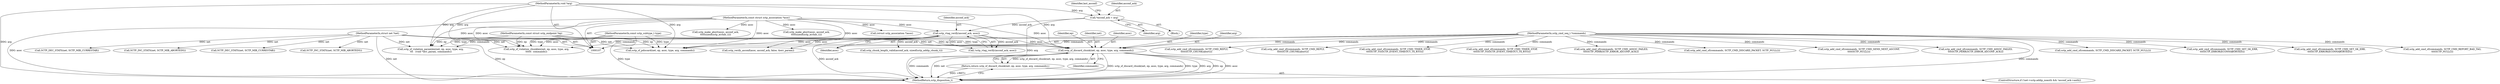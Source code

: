 digraph "0_linux_9de7922bc709eee2f609cd01d98aaedc4cf5ea74_2@pointer" {
"1000164" [label="(Call,sctp_sf_discard_chunk(net, ep, asoc, type, arg, commands))"];
"1000108" [label="(MethodParameterIn,struct net *net)"];
"1000109" [label="(MethodParameterIn,const struct sctp_endpoint *ep)"];
"1000135" [label="(Call,sctp_vtag_verify(asconf_ack, asoc))"];
"1000116" [label="(Call,*asconf_ack = arg)"];
"1000112" [label="(MethodParameterIn,void *arg)"];
"1000110" [label="(MethodParameterIn,const struct sctp_association *asoc)"];
"1000111" [label="(MethodParameterIn,const sctp_subtype_t type)"];
"1000113" [label="(MethodParameterIn,sctp_cmd_seq_t *commands)"];
"1000163" [label="(Return,return sctp_sf_discard_chunk(net, ep, asoc, type, arg, commands);)"];
"1000121" [label="(Identifier,last_asconf)"];
"1000346" [label="(Call,sctp_add_cmd_sf(commands, SCTP_CMD_REPLY,\n\t\t\t\t\tSCTP_CHUNK(abort)))"];
"1000110" [label="(MethodParameterIn,const struct sctp_association *asoc)"];
"1000151" [label="(ControlStructure,if (!net->sctp.addip_noauth && !asconf_ack->auth))"];
"1000277" [label="(Call,sctp_add_cmd_sf(commands, SCTP_CMD_TIMER_STOP,\n\t\t\t\tSCTP_TO(SCTP_EVENT_TIMEOUT_T4_RTO)))"];
"1000313" [label="(Call,sctp_add_cmd_sf(commands, SCTP_CMD_TIMER_STOP,\n\t\t\t\tSCTP_TO(SCTP_EVENT_TIMEOUT_T4_RTO)))"];
"1000360" [label="(Call,sctp_add_cmd_sf(commands, SCTP_CMD_ASSOC_FAILED,\n\t\t\t\tSCTP_PERR(SCTP_ERROR_ASCONF_ACK)))"];
"1000282" [label="(Call,sctp_add_cmd_sf(commands, SCTP_CMD_DISCARD_PACKET, SCTP_NULL()))"];
"1000296" [label="(Call,SCTP_INC_STATS(net, SCTP_MIB_ABORTEDS))"];
"1000114" [label="(Block,)"];
"1000113" [label="(MethodParameterIn,sctp_cmd_seq_t *commands)"];
"1000178" [label="(Call,sctp_sf_violation_chunklen(net, ep, asoc, type, arg,\n\t\t\t\t\t\t  commands))"];
"1000326" [label="(Call,sctp_add_cmd_sf(commands, SCTP_CMD_SEND_NEXT_ASCONF,\n\t\t\t\t\tSCTP_NULL()))"];
"1000112" [label="(MethodParameterIn,void *arg)"];
"1000291" [label="(Call,sctp_add_cmd_sf(commands, SCTP_CMD_ASSOC_FAILED,\n\t\t\t\tSCTP_PERR(SCTP_ERROR_ASCONF_ACK)))"];
"1000299" [label="(Call,SCTP_DEC_STATS(net, SCTP_MIB_CURRESTAB))"];
"1000164" [label="(Call,sctp_sf_discard_chunk(net, ep, asoc, type, arg, commands))"];
"1000168" [label="(Identifier,type)"];
"1000365" [label="(Call,SCTP_INC_STATS(net, SCTP_MIB_ABORTEDS))"];
"1000202" [label="(Call,sctp_verify_asconf(asoc, asconf_ack, false, &err_param))"];
"1000375" [label="(MethodReturn,sctp_disposition_t)"];
"1000169" [label="(Identifier,arg)"];
"1000116" [label="(Call,*asconf_ack = arg)"];
"1000351" [label="(Call,sctp_add_cmd_sf(commands, SCTP_CMD_DISCARD_PACKET, SCTP_NULL()))"];
"1000334" [label="(Call,sctp_make_abort(asoc, asconf_ack,\n\t\t\t\t\tsizeof(sctp_errhdr_t)))"];
"1000137" [label="(Identifier,asoc)"];
"1000135" [label="(Call,sctp_vtag_verify(asconf_ack, asoc))"];
"1000118" [label="(Identifier,arg)"];
"1000260" [label="(Call,sctp_make_abort(asoc, asconf_ack,\n\t\t\t\t\tsizeof(sctp_errhdr_t)))"];
"1000286" [label="(Call,sctp_add_cmd_sf(commands, SCTP_CMD_SET_SK_ERR,\n\t\t\t\tSCTP_ERROR(ECONNABORTED)))"];
"1000111" [label="(MethodParameterIn,const sctp_subtype_t type)"];
"1000209" [label="(Call,sctp_sf_violation_paramlen(net, ep, asoc, type, arg,\n \t\t\t   (void *)err_param, commands))"];
"1000136" [label="(Identifier,asconf_ack)"];
"1000355" [label="(Call,sctp_add_cmd_sf(commands, SCTP_CMD_SET_SK_ERR,\n\t\t\t\tSCTP_ERROR(ECONNABORTED)))"];
"1000144" [label="(Call,sctp_sf_pdiscard(net, ep, asoc, type, arg, commands))"];
"1000321" [label="(Call,(struct sctp_association *)asoc)"];
"1000139" [label="(Call,sctp_add_cmd_sf(commands, SCTP_CMD_REPORT_BAD_TAG,\n\t\t\t\tSCTP_NULL()))"];
"1000117" [label="(Identifier,asconf_ack)"];
"1000163" [label="(Return,return sctp_sf_discard_chunk(net, ep, asoc, type, arg, commands);)"];
"1000109" [label="(MethodParameterIn,const struct sctp_endpoint *ep)"];
"1000108" [label="(MethodParameterIn,struct net *net)"];
"1000166" [label="(Identifier,ep)"];
"1000368" [label="(Call,SCTP_DEC_STATS(net, SCTP_MIB_CURRESTAB))"];
"1000272" [label="(Call,sctp_add_cmd_sf(commands, SCTP_CMD_REPLY,\n\t\t\t\t\tSCTP_CHUNK(abort)))"];
"1000165" [label="(Identifier,net)"];
"1000170" [label="(Identifier,commands)"];
"1000173" [label="(Call,sctp_chunk_length_valid(asconf_ack, sizeof(sctp_addip_chunk_t)))"];
"1000167" [label="(Identifier,asoc)"];
"1000134" [label="(Call,!sctp_vtag_verify(asconf_ack, asoc))"];
"1000164" -> "1000163"  [label="AST: "];
"1000164" -> "1000170"  [label="CFG: "];
"1000165" -> "1000164"  [label="AST: "];
"1000166" -> "1000164"  [label="AST: "];
"1000167" -> "1000164"  [label="AST: "];
"1000168" -> "1000164"  [label="AST: "];
"1000169" -> "1000164"  [label="AST: "];
"1000170" -> "1000164"  [label="AST: "];
"1000163" -> "1000164"  [label="CFG: "];
"1000164" -> "1000375"  [label="DDG: sctp_sf_discard_chunk(net, ep, asoc, type, arg, commands)"];
"1000164" -> "1000375"  [label="DDG: type"];
"1000164" -> "1000375"  [label="DDG: arg"];
"1000164" -> "1000375"  [label="DDG: ep"];
"1000164" -> "1000375"  [label="DDG: asoc"];
"1000164" -> "1000375"  [label="DDG: commands"];
"1000164" -> "1000375"  [label="DDG: net"];
"1000164" -> "1000163"  [label="DDG: sctp_sf_discard_chunk(net, ep, asoc, type, arg, commands)"];
"1000108" -> "1000164"  [label="DDG: net"];
"1000109" -> "1000164"  [label="DDG: ep"];
"1000135" -> "1000164"  [label="DDG: asoc"];
"1000110" -> "1000164"  [label="DDG: asoc"];
"1000111" -> "1000164"  [label="DDG: type"];
"1000112" -> "1000164"  [label="DDG: arg"];
"1000113" -> "1000164"  [label="DDG: commands"];
"1000108" -> "1000107"  [label="AST: "];
"1000108" -> "1000375"  [label="DDG: net"];
"1000108" -> "1000144"  [label="DDG: net"];
"1000108" -> "1000178"  [label="DDG: net"];
"1000108" -> "1000209"  [label="DDG: net"];
"1000108" -> "1000296"  [label="DDG: net"];
"1000108" -> "1000299"  [label="DDG: net"];
"1000108" -> "1000365"  [label="DDG: net"];
"1000108" -> "1000368"  [label="DDG: net"];
"1000109" -> "1000107"  [label="AST: "];
"1000109" -> "1000375"  [label="DDG: ep"];
"1000109" -> "1000144"  [label="DDG: ep"];
"1000109" -> "1000178"  [label="DDG: ep"];
"1000109" -> "1000209"  [label="DDG: ep"];
"1000135" -> "1000134"  [label="AST: "];
"1000135" -> "1000137"  [label="CFG: "];
"1000136" -> "1000135"  [label="AST: "];
"1000137" -> "1000135"  [label="AST: "];
"1000134" -> "1000135"  [label="CFG: "];
"1000135" -> "1000375"  [label="DDG: asconf_ack"];
"1000135" -> "1000134"  [label="DDG: asconf_ack"];
"1000135" -> "1000134"  [label="DDG: asoc"];
"1000116" -> "1000135"  [label="DDG: asconf_ack"];
"1000110" -> "1000135"  [label="DDG: asoc"];
"1000135" -> "1000144"  [label="DDG: asoc"];
"1000135" -> "1000173"  [label="DDG: asconf_ack"];
"1000135" -> "1000178"  [label="DDG: asoc"];
"1000135" -> "1000202"  [label="DDG: asoc"];
"1000116" -> "1000114"  [label="AST: "];
"1000116" -> "1000118"  [label="CFG: "];
"1000117" -> "1000116"  [label="AST: "];
"1000118" -> "1000116"  [label="AST: "];
"1000121" -> "1000116"  [label="CFG: "];
"1000116" -> "1000375"  [label="DDG: arg"];
"1000112" -> "1000116"  [label="DDG: arg"];
"1000112" -> "1000107"  [label="AST: "];
"1000112" -> "1000375"  [label="DDG: arg"];
"1000112" -> "1000144"  [label="DDG: arg"];
"1000112" -> "1000178"  [label="DDG: arg"];
"1000112" -> "1000209"  [label="DDG: arg"];
"1000110" -> "1000107"  [label="AST: "];
"1000110" -> "1000375"  [label="DDG: asoc"];
"1000110" -> "1000144"  [label="DDG: asoc"];
"1000110" -> "1000178"  [label="DDG: asoc"];
"1000110" -> "1000202"  [label="DDG: asoc"];
"1000110" -> "1000209"  [label="DDG: asoc"];
"1000110" -> "1000260"  [label="DDG: asoc"];
"1000110" -> "1000321"  [label="DDG: asoc"];
"1000110" -> "1000334"  [label="DDG: asoc"];
"1000111" -> "1000107"  [label="AST: "];
"1000111" -> "1000375"  [label="DDG: type"];
"1000111" -> "1000144"  [label="DDG: type"];
"1000111" -> "1000178"  [label="DDG: type"];
"1000111" -> "1000209"  [label="DDG: type"];
"1000113" -> "1000107"  [label="AST: "];
"1000113" -> "1000375"  [label="DDG: commands"];
"1000113" -> "1000139"  [label="DDG: commands"];
"1000113" -> "1000144"  [label="DDG: commands"];
"1000113" -> "1000178"  [label="DDG: commands"];
"1000113" -> "1000209"  [label="DDG: commands"];
"1000113" -> "1000272"  [label="DDG: commands"];
"1000113" -> "1000277"  [label="DDG: commands"];
"1000113" -> "1000282"  [label="DDG: commands"];
"1000113" -> "1000286"  [label="DDG: commands"];
"1000113" -> "1000291"  [label="DDG: commands"];
"1000113" -> "1000313"  [label="DDG: commands"];
"1000113" -> "1000326"  [label="DDG: commands"];
"1000113" -> "1000346"  [label="DDG: commands"];
"1000113" -> "1000351"  [label="DDG: commands"];
"1000113" -> "1000355"  [label="DDG: commands"];
"1000113" -> "1000360"  [label="DDG: commands"];
"1000163" -> "1000151"  [label="AST: "];
"1000375" -> "1000163"  [label="CFG: "];
"1000163" -> "1000375"  [label="DDG: <RET>"];
}
